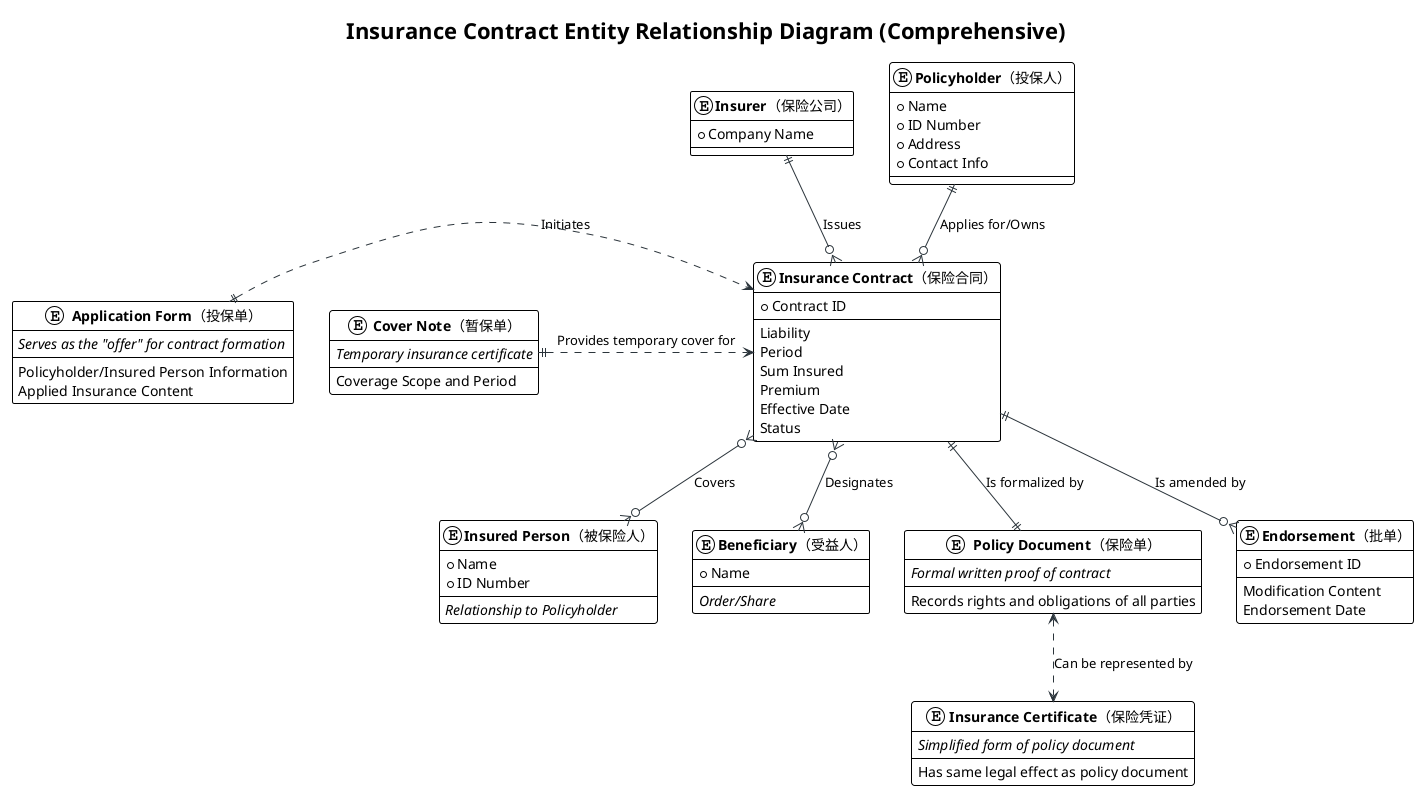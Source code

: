 @startuml
' --- Diagram Settings ---
!theme plain
title Insurance Contract Entity Relationship Diagram (Comprehensive)

skinparam rectangle {
    BorderColor #2B343B
    BackgroundColor #F3F3F3
    StereotypeFontColor #2B343B
    FontColor #2B343B
}
skinparam entity {
    BorderColor #2B343B
    BackgroundColor #FFFFFF
}
skinparam arrow {
    Color #2B343B
}
hide empty fields

' --- Actor/Party Entities with Attributes ---
entity "<b>Insurer</b>（保险公司）" as Insurer {
  + Company Name
}

entity "<b>Policyholder</b>（投保人）" as Policyholder {
  + Name
  + ID Number
  + Address
  + Contact Info
}

entity "<b>Insured Person</b>（被保险人）" as InsuredPerson {
  + Name
  + ID Number
  --
  <i>Relationship to Policyholder</i>
}

entity "<b>Beneficiary</b>（受益人）" as Beneficiary {
  + Name
  --
  <i>Order/Share</i>
}

' --- Core Contract Entity with Attributes ---
entity "<b>Insurance Contract</b>（保险合同）" as Contract {
  + Contract ID
  --
  Liability
  Period
  Sum Insured
  Premium
  Effective Date
  Status
}

' --- Document Entities with Attributes ---
entity "<b>Application Form</b>（投保单）" as ApplicationForm {
  <i>Serves as the "offer" for contract formation</i>
  --
  Policyholder/Insured Person Information
  Applied Insurance Content
}

entity "<b>Cover Note</b>（暂保单）" as CoverNote {
  <i>Temporary insurance certificate</i>
  --
  Coverage Scope and Period
}

entity "<b>Policy Document</b>（保险单）" as PolicyDocument {
  <i>Formal written proof of contract</i>
  --
  Records rights and obligations of all parties
}

entity "<b>Insurance Certificate</b>（保险凭证）" as Certificate {
  <i>Simplified form of policy document</i>
  --
  Has same legal effect as policy document
}

' --- Process Entities with Attributes ---
entity "<b>Endorsement</b>（批单）" as Endorsement {
  + Endorsement ID
  --
  Modification Content
  Endorsement Date
}




' --- Relationships Definition ---

' Core Relationships
Insurer ||--o{ Contract : Issues
Policyholder ||--o{ Contract : "Applies for/Owns"
Contract }o--o{ InsuredPerson : Covers
Contract }o--o{ Beneficiary : Designates

' Document Lifecycle Relationships
ApplicationForm ||..r.> Contract : Initiates
CoverNote ||..r.> Contract : "Provides temporary cover for"
Contract ||--|| PolicyDocument : "Is formalized by"
PolicyDocument <..> Certificate : "Can be represented by"

' Process Relationships
Contract ||--o{ Endorsement : "Is amended by"




@enduml